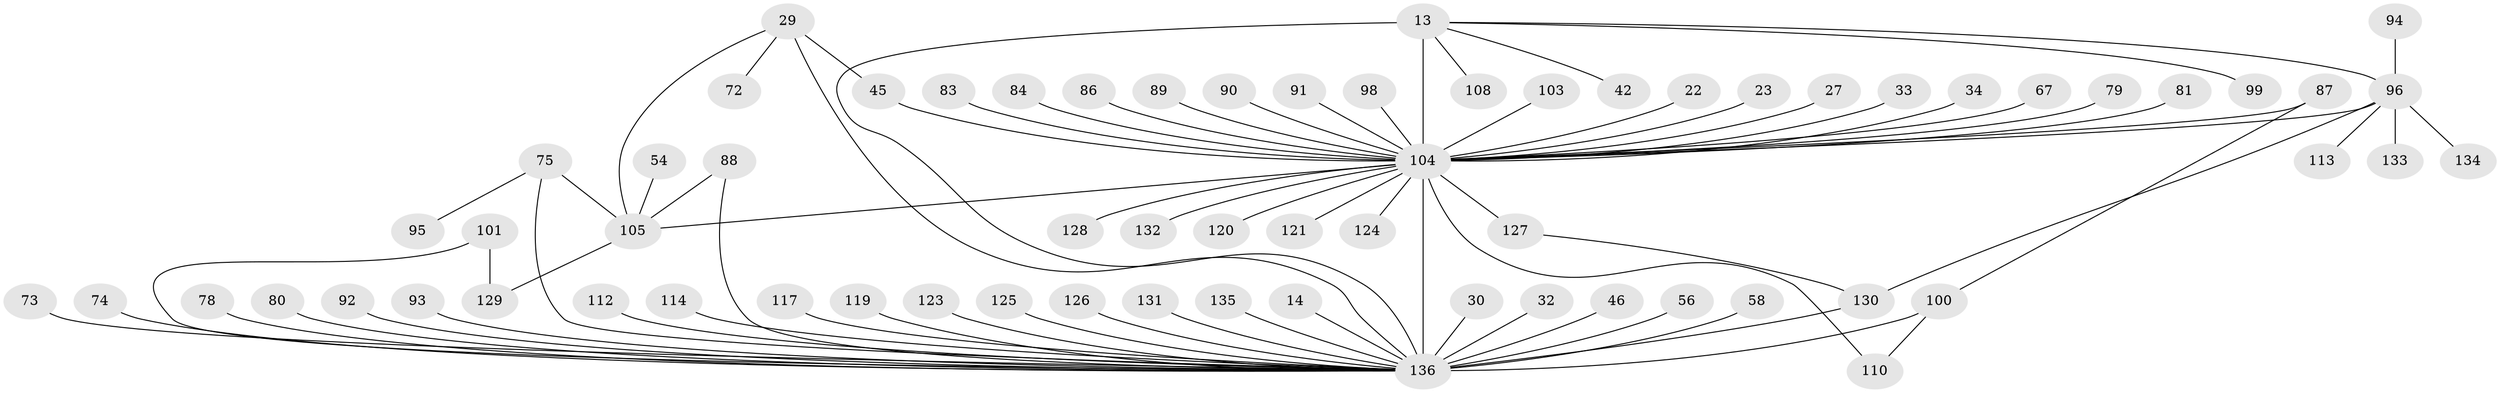 // original degree distribution, {7: 0.014705882352941176, 26: 0.007352941176470588, 20: 0.007352941176470588, 17: 0.007352941176470588, 22: 0.007352941176470588, 4: 0.051470588235294115, 6: 0.04411764705882353, 2: 0.25735294117647056, 10: 0.007352941176470588, 3: 0.1323529411764706, 1: 0.40441176470588236, 11: 0.007352941176470588, 5: 0.03676470588235294, 8: 0.014705882352941176}
// Generated by graph-tools (version 1.1) at 2025/50/03/04/25 21:50:17]
// undirected, 68 vertices, 78 edges
graph export_dot {
graph [start="1"]
  node [color=gray90,style=filled];
  13 [super="+11"];
  14;
  22;
  23;
  27;
  29 [super="+20"];
  30 [super="+9"];
  32;
  33;
  34 [super="+31"];
  42;
  45;
  46;
  54;
  56;
  58 [super="+52"];
  67;
  72;
  73;
  74;
  75 [super="+37+26"];
  78;
  79;
  80;
  81;
  83;
  84;
  86;
  87;
  88 [super="+40"];
  89;
  90;
  91;
  92;
  93 [super="+64"];
  94;
  95;
  96 [super="+63"];
  98;
  99;
  100 [super="+35+60"];
  101;
  103 [super="+82"];
  104 [super="+16+48+59+3+77"];
  105 [super="+53+7+43"];
  108;
  110;
  112;
  113;
  114;
  117;
  119;
  120;
  121;
  123;
  124;
  125;
  126;
  127 [super="+1+102"];
  128;
  129 [super="+41"];
  130 [super="+69+71+118+85+111"];
  131;
  132 [super="+44"];
  133;
  134;
  135 [super="+25"];
  136 [super="+12+21+38+55+50+62+122+106+116"];
  13 -- 96 [weight=3];
  13 -- 99;
  13 -- 42;
  13 -- 108;
  13 -- 104 [weight=7];
  13 -- 136;
  14 -- 136;
  22 -- 104;
  23 -- 104;
  27 -- 104;
  29 -- 45;
  29 -- 72;
  29 -- 105;
  29 -- 136 [weight=3];
  30 -- 136;
  32 -- 136;
  33 -- 104;
  34 -- 104;
  45 -- 104;
  46 -- 136;
  54 -- 105;
  56 -- 136;
  58 -- 136 [weight=2];
  67 -- 104;
  73 -- 136;
  74 -- 136;
  75 -- 105 [weight=3];
  75 -- 136 [weight=3];
  75 -- 95;
  78 -- 136;
  79 -- 104;
  80 -- 136;
  81 -- 104 [weight=2];
  83 -- 104;
  84 -- 104;
  86 -- 104;
  87 -- 100;
  87 -- 104;
  88 -- 105;
  88 -- 136;
  89 -- 104;
  90 -- 104;
  91 -- 104;
  92 -- 136;
  93 -- 136;
  94 -- 96;
  96 -- 133;
  96 -- 134;
  96 -- 113;
  96 -- 104 [weight=3];
  96 -- 130;
  98 -- 104;
  100 -- 110;
  100 -- 136 [weight=5];
  101 -- 129;
  101 -- 136;
  103 -- 104 [weight=3];
  104 -- 128;
  104 -- 121;
  104 -- 136 [weight=18];
  104 -- 110;
  104 -- 120 [weight=2];
  104 -- 127 [weight=6];
  104 -- 132;
  104 -- 105 [weight=4];
  104 -- 124;
  105 -- 129 [weight=2];
  112 -- 136;
  114 -- 136;
  117 -- 136;
  119 -- 136;
  123 -- 136;
  125 -- 136;
  126 -- 136;
  127 -- 130;
  130 -- 136 [weight=2];
  131 -- 136;
  135 -- 136;
}
